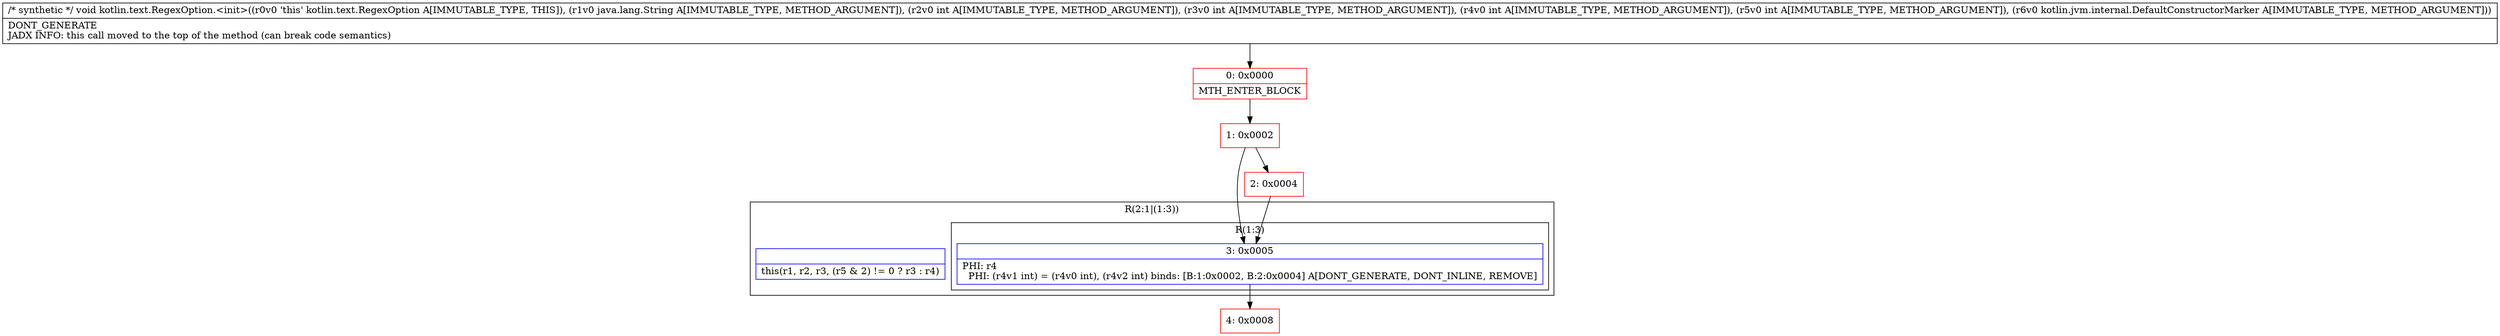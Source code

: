 digraph "CFG forkotlin.text.RegexOption.\<init\>(Ljava\/lang\/String;IIIILkotlin\/jvm\/internal\/DefaultConstructorMarker;)V" {
subgraph cluster_Region_150867521 {
label = "R(2:1|(1:3))";
node [shape=record,color=blue];
Node_InsnContainer_2128140766 [shape=record,label="{|this(r1, r2, r3, (r5 & 2) != 0 ? r3 : r4)\l}"];
subgraph cluster_Region_663092585 {
label = "R(1:3)";
node [shape=record,color=blue];
Node_3 [shape=record,label="{3\:\ 0x0005|PHI: r4 \l  PHI: (r4v1 int) = (r4v0 int), (r4v2 int) binds: [B:1:0x0002, B:2:0x0004] A[DONT_GENERATE, DONT_INLINE, REMOVE]\l}"];
}
}
Node_0 [shape=record,color=red,label="{0\:\ 0x0000|MTH_ENTER_BLOCK\l}"];
Node_1 [shape=record,color=red,label="{1\:\ 0x0002}"];
Node_2 [shape=record,color=red,label="{2\:\ 0x0004}"];
Node_4 [shape=record,color=red,label="{4\:\ 0x0008}"];
MethodNode[shape=record,label="{\/* synthetic *\/ void kotlin.text.RegexOption.\<init\>((r0v0 'this' kotlin.text.RegexOption A[IMMUTABLE_TYPE, THIS]), (r1v0 java.lang.String A[IMMUTABLE_TYPE, METHOD_ARGUMENT]), (r2v0 int A[IMMUTABLE_TYPE, METHOD_ARGUMENT]), (r3v0 int A[IMMUTABLE_TYPE, METHOD_ARGUMENT]), (r4v0 int A[IMMUTABLE_TYPE, METHOD_ARGUMENT]), (r5v0 int A[IMMUTABLE_TYPE, METHOD_ARGUMENT]), (r6v0 kotlin.jvm.internal.DefaultConstructorMarker A[IMMUTABLE_TYPE, METHOD_ARGUMENT]))  | DONT_GENERATE\lJADX INFO: this call moved to the top of the method (can break code semantics)\l}"];
MethodNode -> Node_0;
Node_3 -> Node_4;
Node_0 -> Node_1;
Node_1 -> Node_2;
Node_1 -> Node_3;
Node_2 -> Node_3;
}

